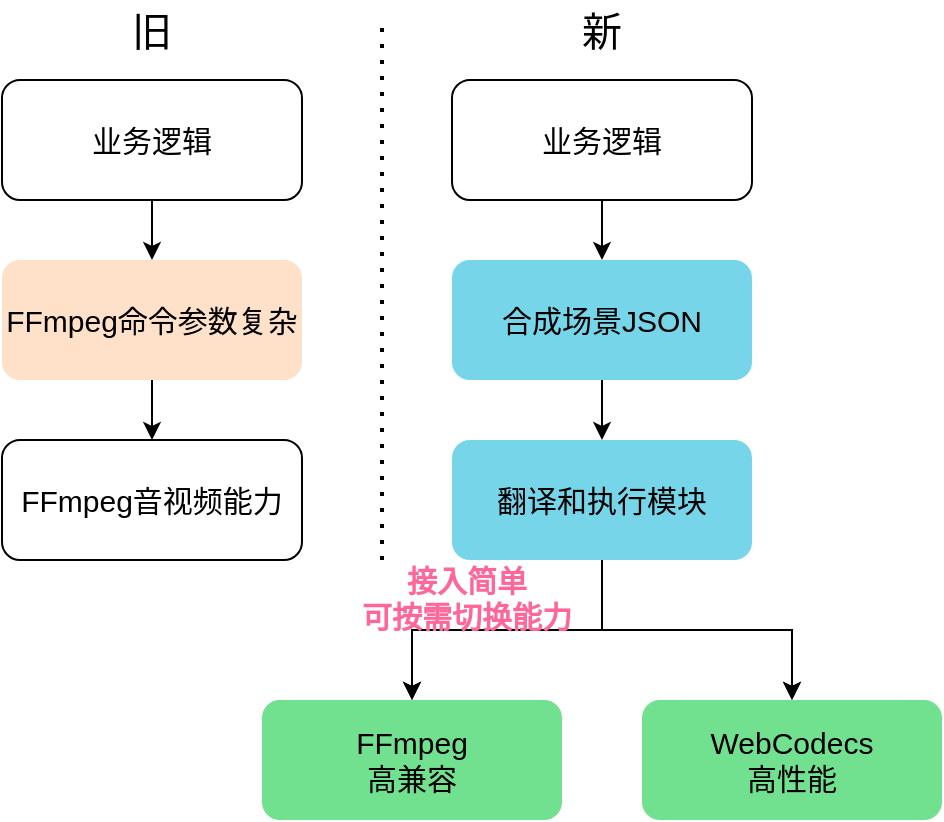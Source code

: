 <mxfile version="24.7.7">
  <diagram name="第 1 页" id="J6Jc9HVpwCQTytrT1AX0">
    <mxGraphModel dx="954" dy="557" grid="1" gridSize="10" guides="1" tooltips="1" connect="1" arrows="1" fold="1" page="1" pageScale="1" pageWidth="850" pageHeight="1100" math="0" shadow="0">
      <root>
        <mxCell id="0" />
        <mxCell id="1" parent="0" />
        <mxCell id="3VIQuk2y1fccYM4NqY5o-7" value="" style="edgeStyle=orthogonalEdgeStyle;rounded=0;orthogonalLoop=1;jettySize=auto;html=1;fontSize=15;" parent="1" source="3VIQuk2y1fccYM4NqY5o-2" target="3VIQuk2y1fccYM4NqY5o-6" edge="1">
          <mxGeometry relative="1" as="geometry" />
        </mxCell>
        <mxCell id="3VIQuk2y1fccYM4NqY5o-2" value="业务逻辑" style="rounded=1;whiteSpace=wrap;html=1;fontSize=15;" parent="1" vertex="1">
          <mxGeometry x="160" y="190" width="150" height="60" as="geometry" />
        </mxCell>
        <mxCell id="3VIQuk2y1fccYM4NqY5o-9" value="" style="edgeStyle=orthogonalEdgeStyle;rounded=0;orthogonalLoop=1;jettySize=auto;html=1;fontSize=15;" parent="1" source="3VIQuk2y1fccYM4NqY5o-6" target="3VIQuk2y1fccYM4NqY5o-8" edge="1">
          <mxGeometry relative="1" as="geometry" />
        </mxCell>
        <mxCell id="3VIQuk2y1fccYM4NqY5o-6" value="FFmpeg命令参数&lt;span style=&quot;background-color: initial;&quot;&gt;复杂&lt;/span&gt;" style="whiteSpace=wrap;html=1;rounded=1;fontSize=15;fillColor=#FFE1C9;strokeColor=none;fontColor=#000000;" parent="1" vertex="1">
          <mxGeometry x="160" y="280" width="150" height="60" as="geometry" />
        </mxCell>
        <mxCell id="3VIQuk2y1fccYM4NqY5o-8" value="FFmpeg音视频能力" style="whiteSpace=wrap;html=1;rounded=1;fontSize=15;" parent="1" vertex="1">
          <mxGeometry x="160" y="370" width="150" height="60" as="geometry" />
        </mxCell>
        <mxCell id="3VIQuk2y1fccYM4NqY5o-12" value="" style="edgeStyle=orthogonalEdgeStyle;rounded=0;orthogonalLoop=1;jettySize=auto;html=1;fontSize=15;" parent="1" source="3VIQuk2y1fccYM4NqY5o-13" target="3VIQuk2y1fccYM4NqY5o-15" edge="1">
          <mxGeometry relative="1" as="geometry" />
        </mxCell>
        <mxCell id="3VIQuk2y1fccYM4NqY5o-13" value="业务逻辑" style="rounded=1;whiteSpace=wrap;html=1;fontSize=15;" parent="1" vertex="1">
          <mxGeometry x="385" y="190" width="150" height="60" as="geometry" />
        </mxCell>
        <mxCell id="3VIQuk2y1fccYM4NqY5o-14" value="" style="edgeStyle=orthogonalEdgeStyle;rounded=0;orthogonalLoop=1;jettySize=auto;html=1;fontSize=15;" parent="1" source="3VIQuk2y1fccYM4NqY5o-15" target="3VIQuk2y1fccYM4NqY5o-16" edge="1">
          <mxGeometry relative="1" as="geometry" />
        </mxCell>
        <mxCell id="3VIQuk2y1fccYM4NqY5o-15" value="合成场景JSON" style="whiteSpace=wrap;html=1;rounded=1;fontSize=15;fillColor=#76D5E8;strokeColor=none;fontColor=#000000;" parent="1" vertex="1">
          <mxGeometry x="385" y="280" width="150" height="60" as="geometry" />
        </mxCell>
        <mxCell id="3VIQuk2y1fccYM4NqY5o-18" value="" style="edgeStyle=orthogonalEdgeStyle;rounded=0;orthogonalLoop=1;jettySize=auto;html=1;fontSize=15;" parent="1" source="3VIQuk2y1fccYM4NqY5o-16" target="3VIQuk2y1fccYM4NqY5o-17" edge="1">
          <mxGeometry relative="1" as="geometry" />
        </mxCell>
        <mxCell id="3VIQuk2y1fccYM4NqY5o-19" value="" style="edgeStyle=orthogonalEdgeStyle;rounded=0;orthogonalLoop=1;jettySize=auto;html=1;fontSize=15;" parent="1" source="3VIQuk2y1fccYM4NqY5o-16" target="3VIQuk2y1fccYM4NqY5o-17" edge="1">
          <mxGeometry relative="1" as="geometry" />
        </mxCell>
        <mxCell id="3VIQuk2y1fccYM4NqY5o-24" value="" style="edgeStyle=orthogonalEdgeStyle;rounded=0;orthogonalLoop=1;jettySize=auto;html=1;fontSize=15;" parent="1" source="3VIQuk2y1fccYM4NqY5o-16" target="3VIQuk2y1fccYM4NqY5o-23" edge="1">
          <mxGeometry relative="1" as="geometry" />
        </mxCell>
        <mxCell id="3VIQuk2y1fccYM4NqY5o-32" value="" style="edgeStyle=orthogonalEdgeStyle;rounded=0;orthogonalLoop=1;jettySize=auto;html=1;" parent="1" source="3VIQuk2y1fccYM4NqY5o-16" target="3VIQuk2y1fccYM4NqY5o-23" edge="1">
          <mxGeometry relative="1" as="geometry" />
        </mxCell>
        <mxCell id="3VIQuk2y1fccYM4NqY5o-16" value="翻译和执行模块" style="whiteSpace=wrap;html=1;rounded=1;fontSize=15;fillColor=#76D5E8;strokeColor=none;fontColor=#000000;" parent="1" vertex="1">
          <mxGeometry x="385" y="370" width="150" height="60" as="geometry" />
        </mxCell>
        <mxCell id="3VIQuk2y1fccYM4NqY5o-17" value="FFmpeg&lt;div&gt;高兼容&lt;/div&gt;" style="whiteSpace=wrap;html=1;rounded=1;fontSize=15;fillColor=#71E08F;strokeColor=none;fontColor=#000000;" parent="1" vertex="1">
          <mxGeometry x="290" y="500" width="150" height="60" as="geometry" />
        </mxCell>
        <mxCell id="3VIQuk2y1fccYM4NqY5o-23" value="WebCodecs&lt;div&gt;高性能&lt;/div&gt;" style="whiteSpace=wrap;html=1;rounded=1;fontSize=15;fillColor=#71E08F;strokeColor=none;fontColor=#000000;" parent="1" vertex="1">
          <mxGeometry x="480" y="500" width="150" height="60" as="geometry" />
        </mxCell>
        <mxCell id="3VIQuk2y1fccYM4NqY5o-29" value="旧" style="text;html=1;align=center;verticalAlign=middle;whiteSpace=wrap;rounded=0;fontSize=20;" parent="1" vertex="1">
          <mxGeometry x="205" y="150" width="60" height="30" as="geometry" />
        </mxCell>
        <mxCell id="3VIQuk2y1fccYM4NqY5o-30" value="新" style="text;html=1;align=center;verticalAlign=middle;whiteSpace=wrap;rounded=0;fontSize=20;" parent="1" vertex="1">
          <mxGeometry x="430" y="150" width="60" height="30" as="geometry" />
        </mxCell>
        <mxCell id="3VIQuk2y1fccYM4NqY5o-33" value="&lt;b&gt;&lt;font color=&quot;#ff6699&quot;&gt;接入简单&lt;/font&gt;&lt;/b&gt;&lt;div&gt;&lt;b&gt;&lt;font color=&quot;#ff6699&quot;&gt;可按需切换能力&lt;/font&gt;&lt;/b&gt;&lt;/div&gt;" style="text;html=1;align=center;verticalAlign=middle;whiteSpace=wrap;rounded=0;fontSize=15;" parent="1" vertex="1">
          <mxGeometry x="335" y="434" width="115" height="30" as="geometry" />
        </mxCell>
        <mxCell id="TM77VG5JU-DoQcMOQQNA-1" value="" style="endArrow=none;dashed=1;html=1;dashPattern=1 3;strokeWidth=2;rounded=0;" parent="1" edge="1">
          <mxGeometry width="50" height="50" relative="1" as="geometry">
            <mxPoint x="350" y="430" as="sourcePoint" />
            <mxPoint x="350" y="160" as="targetPoint" />
          </mxGeometry>
        </mxCell>
      </root>
    </mxGraphModel>
  </diagram>
</mxfile>
